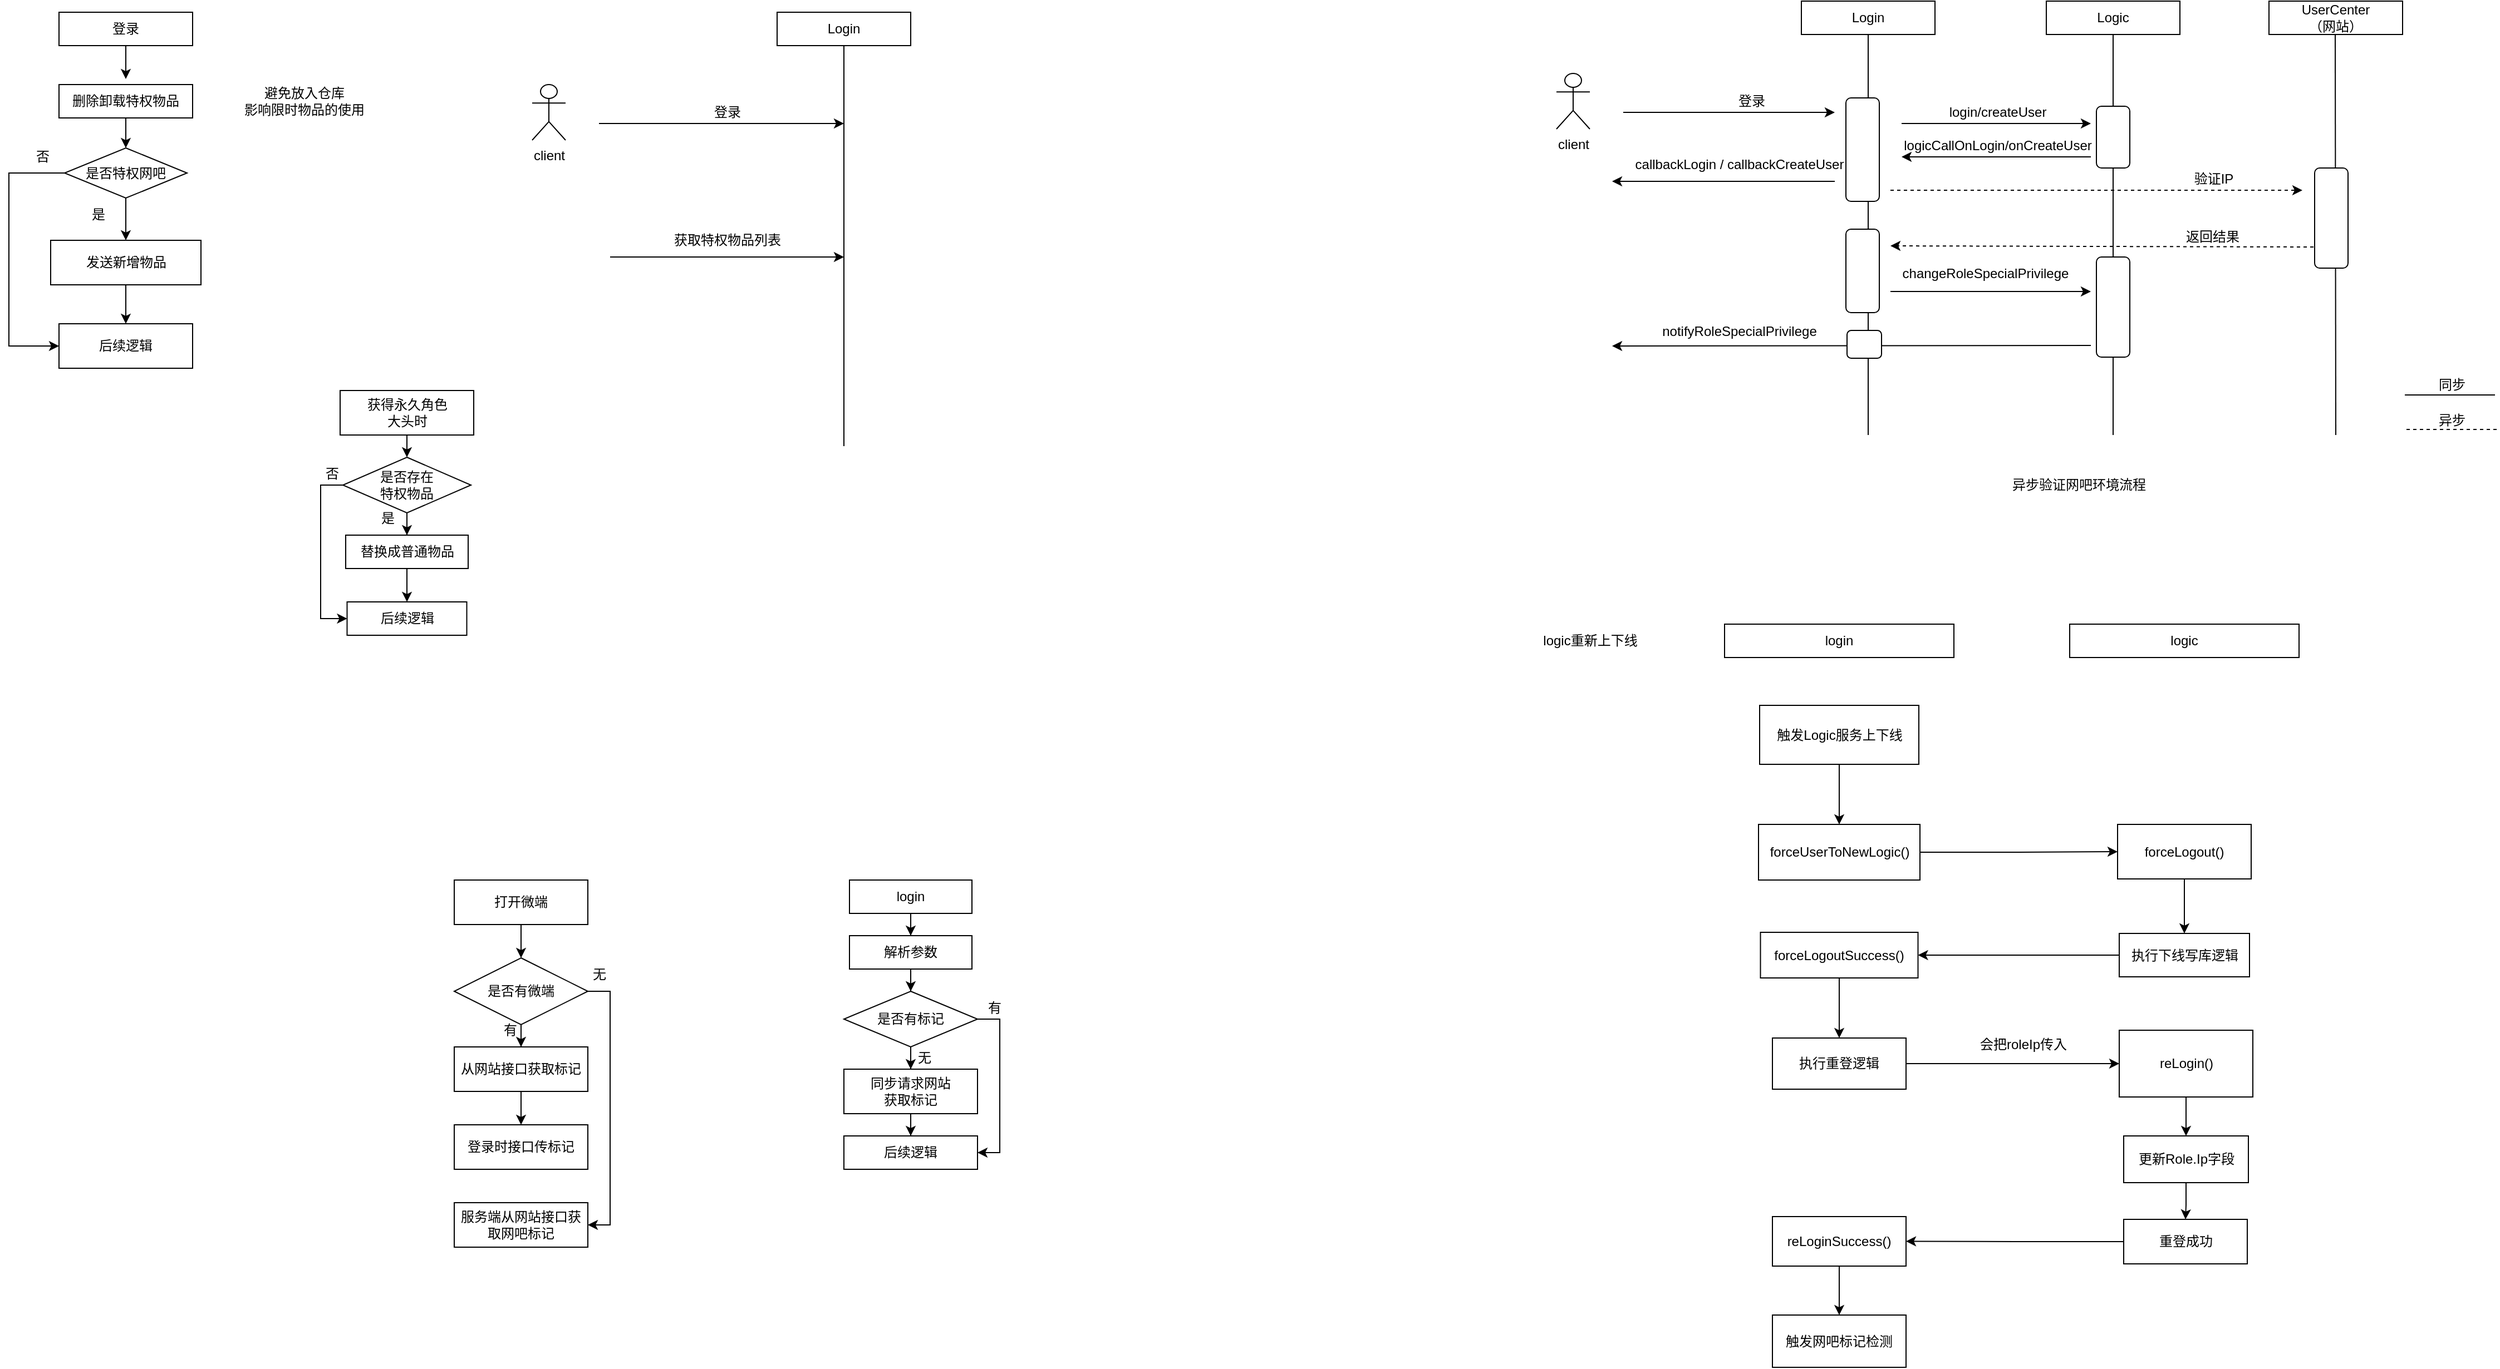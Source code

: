 <mxfile version="21.3.5" type="github">
  <diagram name="第 1 页" id="98STv8WHStd1L3syZUIn">
    <mxGraphModel dx="1434" dy="764" grid="0" gridSize="10" guides="1" tooltips="1" connect="1" arrows="1" fold="1" page="1" pageScale="1" pageWidth="4681" pageHeight="3300" math="0" shadow="0">
      <root>
        <mxCell id="0" />
        <mxCell id="1" parent="0" />
        <mxCell id="phvqhUlvL6FENhMKcl7T-6" style="edgeStyle=orthogonalEdgeStyle;rounded=0;orthogonalLoop=1;jettySize=auto;html=1;exitX=0.5;exitY=1;exitDx=0;exitDy=0;" parent="1" source="phvqhUlvL6FENhMKcl7T-1" edge="1">
          <mxGeometry relative="1" as="geometry">
            <mxPoint x="345" y="190" as="targetPoint" />
          </mxGeometry>
        </mxCell>
        <mxCell id="phvqhUlvL6FENhMKcl7T-1" value="登录" style="rounded=0;whiteSpace=wrap;html=1;" parent="1" vertex="1">
          <mxGeometry x="285" y="130" width="120" height="30" as="geometry" />
        </mxCell>
        <mxCell id="phvqhUlvL6FENhMKcl7T-7" style="edgeStyle=orthogonalEdgeStyle;rounded=0;orthogonalLoop=1;jettySize=auto;html=1;exitX=0;exitY=0.5;exitDx=0;exitDy=0;entryX=0;entryY=0.5;entryDx=0;entryDy=0;" parent="1" source="phvqhUlvL6FENhMKcl7T-2" target="phvqhUlvL6FENhMKcl7T-5" edge="1">
          <mxGeometry relative="1" as="geometry">
            <Array as="points">
              <mxPoint x="240" y="275" />
              <mxPoint x="240" y="430" />
            </Array>
          </mxGeometry>
        </mxCell>
        <mxCell id="phvqhUlvL6FENhMKcl7T-9" style="edgeStyle=orthogonalEdgeStyle;rounded=0;orthogonalLoop=1;jettySize=auto;html=1;exitX=0.5;exitY=1;exitDx=0;exitDy=0;" parent="1" source="phvqhUlvL6FENhMKcl7T-2" target="phvqhUlvL6FENhMKcl7T-3" edge="1">
          <mxGeometry relative="1" as="geometry" />
        </mxCell>
        <mxCell id="phvqhUlvL6FENhMKcl7T-2" value="是否特权网吧" style="rhombus;whiteSpace=wrap;html=1;" parent="1" vertex="1">
          <mxGeometry x="290" y="252" width="110" height="45" as="geometry" />
        </mxCell>
        <mxCell id="phvqhUlvL6FENhMKcl7T-11" style="edgeStyle=orthogonalEdgeStyle;rounded=0;orthogonalLoop=1;jettySize=auto;html=1;exitX=0.5;exitY=1;exitDx=0;exitDy=0;entryX=0.5;entryY=0;entryDx=0;entryDy=0;" parent="1" source="phvqhUlvL6FENhMKcl7T-3" target="phvqhUlvL6FENhMKcl7T-5" edge="1">
          <mxGeometry relative="1" as="geometry">
            <mxPoint x="345" y="405" as="targetPoint" />
          </mxGeometry>
        </mxCell>
        <mxCell id="phvqhUlvL6FENhMKcl7T-3" value="发送新增物品" style="whiteSpace=wrap;html=1;" parent="1" vertex="1">
          <mxGeometry x="277.5" y="335" width="135" height="40" as="geometry" />
        </mxCell>
        <mxCell id="phvqhUlvL6FENhMKcl7T-5" value="后续逻辑" style="whiteSpace=wrap;html=1;" parent="1" vertex="1">
          <mxGeometry x="285" y="410" width="120" height="40" as="geometry" />
        </mxCell>
        <mxCell id="phvqhUlvL6FENhMKcl7T-8" value="否" style="text;html=1;align=center;verticalAlign=middle;resizable=0;points=[];autosize=1;strokeColor=none;fillColor=none;" parent="1" vertex="1">
          <mxGeometry x="250" y="245" width="40" height="30" as="geometry" />
        </mxCell>
        <mxCell id="phvqhUlvL6FENhMKcl7T-10" value="是" style="text;html=1;align=center;verticalAlign=middle;resizable=0;points=[];autosize=1;strokeColor=none;fillColor=none;" parent="1" vertex="1">
          <mxGeometry x="300" y="297" width="40" height="30" as="geometry" />
        </mxCell>
        <mxCell id="phvqhUlvL6FENhMKcl7T-13" value="client" style="shape=umlActor;verticalLabelPosition=bottom;verticalAlign=top;html=1;outlineConnect=0;" parent="1" vertex="1">
          <mxGeometry x="710" y="195" width="30" height="50" as="geometry" />
        </mxCell>
        <mxCell id="phvqhUlvL6FENhMKcl7T-15" value="Login" style="rounded=0;whiteSpace=wrap;html=1;" parent="1" vertex="1">
          <mxGeometry x="930" y="130" width="120" height="30" as="geometry" />
        </mxCell>
        <mxCell id="phvqhUlvL6FENhMKcl7T-16" value="" style="endArrow=none;html=1;rounded=0;entryX=0.5;entryY=1;entryDx=0;entryDy=0;" parent="1" target="phvqhUlvL6FENhMKcl7T-15" edge="1">
          <mxGeometry width="50" height="50" relative="1" as="geometry">
            <mxPoint x="990" y="520" as="sourcePoint" />
            <mxPoint x="1030" y="270" as="targetPoint" />
          </mxGeometry>
        </mxCell>
        <mxCell id="phvqhUlvL6FENhMKcl7T-17" value="" style="endArrow=classic;html=1;rounded=0;" parent="1" edge="1">
          <mxGeometry width="50" height="50" relative="1" as="geometry">
            <mxPoint x="770" y="230" as="sourcePoint" />
            <mxPoint x="990" y="230" as="targetPoint" />
          </mxGeometry>
        </mxCell>
        <mxCell id="phvqhUlvL6FENhMKcl7T-18" value="登录" style="text;html=1;align=center;verticalAlign=middle;resizable=0;points=[];autosize=1;strokeColor=none;fillColor=none;" parent="1" vertex="1">
          <mxGeometry x="860" y="205" width="50" height="30" as="geometry" />
        </mxCell>
        <mxCell id="phvqhUlvL6FENhMKcl7T-19" value="" style="endArrow=classic;html=1;rounded=0;" parent="1" edge="1">
          <mxGeometry width="50" height="50" relative="1" as="geometry">
            <mxPoint x="780" y="350" as="sourcePoint" />
            <mxPoint x="990" y="350" as="targetPoint" />
          </mxGeometry>
        </mxCell>
        <mxCell id="phvqhUlvL6FENhMKcl7T-20" value="获取特权物品列表" style="text;html=1;align=center;verticalAlign=middle;resizable=0;points=[];autosize=1;strokeColor=none;fillColor=none;" parent="1" vertex="1">
          <mxGeometry x="825" y="320" width="120" height="30" as="geometry" />
        </mxCell>
        <mxCell id="phvqhUlvL6FENhMKcl7T-28" style="edgeStyle=orthogonalEdgeStyle;rounded=0;orthogonalLoop=1;jettySize=auto;html=1;exitX=0.5;exitY=1;exitDx=0;exitDy=0;entryX=0.5;entryY=0;entryDx=0;entryDy=0;" parent="1" source="phvqhUlvL6FENhMKcl7T-21" target="phvqhUlvL6FENhMKcl7T-26" edge="1">
          <mxGeometry relative="1" as="geometry" />
        </mxCell>
        <mxCell id="phvqhUlvL6FENhMKcl7T-21" value="获得永久角色&lt;br&gt;大头时" style="rounded=0;whiteSpace=wrap;html=1;" parent="1" vertex="1">
          <mxGeometry x="537.5" y="470" width="120" height="40" as="geometry" />
        </mxCell>
        <mxCell id="phvqhUlvL6FENhMKcl7T-23" style="edgeStyle=orthogonalEdgeStyle;rounded=0;orthogonalLoop=1;jettySize=auto;html=1;exitX=0.5;exitY=1;exitDx=0;exitDy=0;" parent="1" source="phvqhUlvL6FENhMKcl7T-22" target="phvqhUlvL6FENhMKcl7T-2" edge="1">
          <mxGeometry relative="1" as="geometry" />
        </mxCell>
        <mxCell id="phvqhUlvL6FENhMKcl7T-22" value="删除卸载特权物品" style="whiteSpace=wrap;html=1;" parent="1" vertex="1">
          <mxGeometry x="285" y="195" width="120" height="30" as="geometry" />
        </mxCell>
        <mxCell id="phvqhUlvL6FENhMKcl7T-24" value="避免放入仓库&lt;br&gt;影响限时物品的使用" style="text;html=1;align=center;verticalAlign=middle;resizable=0;points=[];autosize=1;strokeColor=none;fillColor=none;" parent="1" vertex="1">
          <mxGeometry x="440" y="190" width="130" height="40" as="geometry" />
        </mxCell>
        <mxCell id="phvqhUlvL6FENhMKcl7T-29" style="edgeStyle=orthogonalEdgeStyle;rounded=0;orthogonalLoop=1;jettySize=auto;html=1;exitX=0.5;exitY=1;exitDx=0;exitDy=0;" parent="1" source="phvqhUlvL6FENhMKcl7T-26" target="phvqhUlvL6FENhMKcl7T-27" edge="1">
          <mxGeometry relative="1" as="geometry" />
        </mxCell>
        <mxCell id="phvqhUlvL6FENhMKcl7T-32" style="edgeStyle=orthogonalEdgeStyle;rounded=0;orthogonalLoop=1;jettySize=auto;html=1;exitX=0;exitY=0.5;exitDx=0;exitDy=0;entryX=0;entryY=0.5;entryDx=0;entryDy=0;" parent="1" source="phvqhUlvL6FENhMKcl7T-26" target="phvqhUlvL6FENhMKcl7T-30" edge="1">
          <mxGeometry relative="1" as="geometry" />
        </mxCell>
        <mxCell id="phvqhUlvL6FENhMKcl7T-26" value="是否存在&lt;br&gt;特权物品" style="rhombus;whiteSpace=wrap;html=1;" parent="1" vertex="1">
          <mxGeometry x="540" y="530" width="115" height="50" as="geometry" />
        </mxCell>
        <mxCell id="phvqhUlvL6FENhMKcl7T-31" style="edgeStyle=orthogonalEdgeStyle;rounded=0;orthogonalLoop=1;jettySize=auto;html=1;exitX=0.5;exitY=1;exitDx=0;exitDy=0;" parent="1" source="phvqhUlvL6FENhMKcl7T-27" target="phvqhUlvL6FENhMKcl7T-30" edge="1">
          <mxGeometry relative="1" as="geometry" />
        </mxCell>
        <mxCell id="phvqhUlvL6FENhMKcl7T-27" value="替换成普通物品" style="whiteSpace=wrap;html=1;" parent="1" vertex="1">
          <mxGeometry x="542.5" y="600" width="110" height="30" as="geometry" />
        </mxCell>
        <mxCell id="phvqhUlvL6FENhMKcl7T-30" value="后续逻辑" style="whiteSpace=wrap;html=1;" parent="1" vertex="1">
          <mxGeometry x="543.75" y="660" width="107.5" height="30" as="geometry" />
        </mxCell>
        <mxCell id="phvqhUlvL6FENhMKcl7T-33" value="否" style="text;html=1;align=center;verticalAlign=middle;resizable=0;points=[];autosize=1;strokeColor=none;fillColor=none;" parent="1" vertex="1">
          <mxGeometry x="510" y="530" width="40" height="30" as="geometry" />
        </mxCell>
        <mxCell id="phvqhUlvL6FENhMKcl7T-34" value="是" style="text;html=1;align=center;verticalAlign=middle;resizable=0;points=[];autosize=1;strokeColor=none;fillColor=none;" parent="1" vertex="1">
          <mxGeometry x="560" y="570" width="40" height="30" as="geometry" />
        </mxCell>
        <mxCell id="-RgGbgqcO8dsYhHyFqqt-8" style="edgeStyle=orthogonalEdgeStyle;rounded=0;orthogonalLoop=1;jettySize=auto;html=1;" parent="1" source="-RgGbgqcO8dsYhHyFqqt-2" target="-RgGbgqcO8dsYhHyFqqt-3" edge="1">
          <mxGeometry relative="1" as="geometry" />
        </mxCell>
        <mxCell id="-RgGbgqcO8dsYhHyFqqt-2" value="打开微端" style="rounded=0;whiteSpace=wrap;html=1;" parent="1" vertex="1">
          <mxGeometry x="640" y="910" width="120" height="40" as="geometry" />
        </mxCell>
        <mxCell id="-RgGbgqcO8dsYhHyFqqt-7" style="edgeStyle=orthogonalEdgeStyle;rounded=0;orthogonalLoop=1;jettySize=auto;html=1;exitX=1;exitY=0.5;exitDx=0;exitDy=0;entryX=1;entryY=0.5;entryDx=0;entryDy=0;" parent="1" source="-RgGbgqcO8dsYhHyFqqt-3" target="-RgGbgqcO8dsYhHyFqqt-6" edge="1">
          <mxGeometry relative="1" as="geometry" />
        </mxCell>
        <mxCell id="-RgGbgqcO8dsYhHyFqqt-10" style="edgeStyle=orthogonalEdgeStyle;rounded=0;orthogonalLoop=1;jettySize=auto;html=1;exitX=0.5;exitY=1;exitDx=0;exitDy=0;" parent="1" source="-RgGbgqcO8dsYhHyFqqt-3" target="-RgGbgqcO8dsYhHyFqqt-4" edge="1">
          <mxGeometry relative="1" as="geometry" />
        </mxCell>
        <mxCell id="-RgGbgqcO8dsYhHyFqqt-3" value="是否有微端" style="rhombus;whiteSpace=wrap;html=1;" parent="1" vertex="1">
          <mxGeometry x="640" y="980" width="120" height="60" as="geometry" />
        </mxCell>
        <mxCell id="-RgGbgqcO8dsYhHyFqqt-11" style="edgeStyle=orthogonalEdgeStyle;rounded=0;orthogonalLoop=1;jettySize=auto;html=1;exitX=0.5;exitY=1;exitDx=0;exitDy=0;" parent="1" source="-RgGbgqcO8dsYhHyFqqt-4" target="-RgGbgqcO8dsYhHyFqqt-5" edge="1">
          <mxGeometry relative="1" as="geometry" />
        </mxCell>
        <mxCell id="-RgGbgqcO8dsYhHyFqqt-4" value="从网站接口获取标记" style="rounded=0;whiteSpace=wrap;html=1;" parent="1" vertex="1">
          <mxGeometry x="640" y="1060" width="120" height="40" as="geometry" />
        </mxCell>
        <mxCell id="-RgGbgqcO8dsYhHyFqqt-5" value="登录时接口传标记" style="rounded=0;whiteSpace=wrap;html=1;" parent="1" vertex="1">
          <mxGeometry x="640" y="1130" width="120" height="40" as="geometry" />
        </mxCell>
        <mxCell id="-RgGbgqcO8dsYhHyFqqt-6" value="服务端从网站接口获取网吧标记" style="whiteSpace=wrap;html=1;" parent="1" vertex="1">
          <mxGeometry x="640" y="1200" width="120" height="40" as="geometry" />
        </mxCell>
        <mxCell id="-RgGbgqcO8dsYhHyFqqt-20" style="edgeStyle=orthogonalEdgeStyle;rounded=0;orthogonalLoop=1;jettySize=auto;html=1;exitX=0.5;exitY=1;exitDx=0;exitDy=0;" parent="1" source="-RgGbgqcO8dsYhHyFqqt-12" target="-RgGbgqcO8dsYhHyFqqt-14" edge="1">
          <mxGeometry relative="1" as="geometry" />
        </mxCell>
        <mxCell id="-RgGbgqcO8dsYhHyFqqt-12" value="login" style="whiteSpace=wrap;html=1;" parent="1" vertex="1">
          <mxGeometry x="995" y="910" width="110" height="30" as="geometry" />
        </mxCell>
        <mxCell id="-RgGbgqcO8dsYhHyFqqt-19" style="edgeStyle=orthogonalEdgeStyle;rounded=0;orthogonalLoop=1;jettySize=auto;html=1;exitX=0.5;exitY=1;exitDx=0;exitDy=0;" parent="1" source="-RgGbgqcO8dsYhHyFqqt-14" target="-RgGbgqcO8dsYhHyFqqt-16" edge="1">
          <mxGeometry relative="1" as="geometry" />
        </mxCell>
        <mxCell id="-RgGbgqcO8dsYhHyFqqt-14" value="解析参数" style="whiteSpace=wrap;html=1;" parent="1" vertex="1">
          <mxGeometry x="995" y="960" width="110" height="30" as="geometry" />
        </mxCell>
        <mxCell id="-RgGbgqcO8dsYhHyFqqt-18" style="edgeStyle=orthogonalEdgeStyle;rounded=0;orthogonalLoop=1;jettySize=auto;html=1;exitX=0.5;exitY=1;exitDx=0;exitDy=0;" parent="1" source="-RgGbgqcO8dsYhHyFqqt-16" target="-RgGbgqcO8dsYhHyFqqt-17" edge="1">
          <mxGeometry relative="1" as="geometry" />
        </mxCell>
        <mxCell id="-RgGbgqcO8dsYhHyFqqt-22" style="edgeStyle=orthogonalEdgeStyle;rounded=0;orthogonalLoop=1;jettySize=auto;html=1;exitX=1;exitY=0.5;exitDx=0;exitDy=0;entryX=1;entryY=0.5;entryDx=0;entryDy=0;" parent="1" source="-RgGbgqcO8dsYhHyFqqt-16" target="-RgGbgqcO8dsYhHyFqqt-21" edge="1">
          <mxGeometry relative="1" as="geometry" />
        </mxCell>
        <mxCell id="-RgGbgqcO8dsYhHyFqqt-16" value="是否有标记" style="rhombus;whiteSpace=wrap;html=1;" parent="1" vertex="1">
          <mxGeometry x="990" y="1010" width="120" height="50" as="geometry" />
        </mxCell>
        <mxCell id="H0Z4SPyuUpIXEGKOyH6C-5" style="edgeStyle=orthogonalEdgeStyle;rounded=0;orthogonalLoop=1;jettySize=auto;html=1;exitX=0.5;exitY=1;exitDx=0;exitDy=0;fontFamily=Helvetica;fontSize=12;fontColor=default;" parent="1" source="-RgGbgqcO8dsYhHyFqqt-17" target="-RgGbgqcO8dsYhHyFqqt-21" edge="1">
          <mxGeometry relative="1" as="geometry" />
        </mxCell>
        <mxCell id="-RgGbgqcO8dsYhHyFqqt-17" value="同步请求网站&lt;br&gt;获取标记" style="whiteSpace=wrap;html=1;" parent="1" vertex="1">
          <mxGeometry x="990" y="1080" width="120" height="40" as="geometry" />
        </mxCell>
        <mxCell id="-RgGbgqcO8dsYhHyFqqt-21" value="后续逻辑" style="whiteSpace=wrap;html=1;" parent="1" vertex="1">
          <mxGeometry x="990" y="1140" width="120" height="30" as="geometry" />
        </mxCell>
        <mxCell id="H0Z4SPyuUpIXEGKOyH6C-1" value="无" style="text;html=1;align=center;verticalAlign=middle;resizable=0;points=[];autosize=1;strokeColor=none;fillColor=none;" parent="1" vertex="1">
          <mxGeometry x="750" y="980" width="40" height="30" as="geometry" />
        </mxCell>
        <mxCell id="H0Z4SPyuUpIXEGKOyH6C-2" value="有" style="text;html=1;align=center;verticalAlign=middle;resizable=0;points=[];autosize=1;strokeColor=none;fillColor=none;" parent="1" vertex="1">
          <mxGeometry x="670" y="1030" width="40" height="30" as="geometry" />
        </mxCell>
        <mxCell id="H0Z4SPyuUpIXEGKOyH6C-3" value="有" style="text;html=1;align=center;verticalAlign=middle;resizable=0;points=[];autosize=1;strokeColor=none;fillColor=none;" parent="1" vertex="1">
          <mxGeometry x="1105" y="1010" width="40" height="30" as="geometry" />
        </mxCell>
        <mxCell id="H0Z4SPyuUpIXEGKOyH6C-4" value="无" style="text;html=1;align=center;verticalAlign=middle;resizable=0;points=[];autosize=1;strokeColor=none;fillColor=none;fontSize=12;fontFamily=Helvetica;fontColor=default;" parent="1" vertex="1">
          <mxGeometry x="1042" y="1055" width="40" height="30" as="geometry" />
        </mxCell>
        <mxCell id="SCZScGobW7Ff4dPXzGE5-6" value="client" style="shape=umlActor;verticalLabelPosition=bottom;verticalAlign=top;html=1;outlineConnect=0;" parent="1" vertex="1">
          <mxGeometry x="1630" y="185" width="30" height="50" as="geometry" />
        </mxCell>
        <mxCell id="SCZScGobW7Ff4dPXzGE5-7" value="Login" style="rounded=0;whiteSpace=wrap;html=1;" parent="1" vertex="1">
          <mxGeometry x="1850" y="120" width="120" height="30" as="geometry" />
        </mxCell>
        <mxCell id="SCZScGobW7Ff4dPXzGE5-8" value="" style="endArrow=none;html=1;rounded=0;entryX=0.5;entryY=1;entryDx=0;entryDy=0;" parent="1" target="SCZScGobW7Ff4dPXzGE5-7" edge="1">
          <mxGeometry width="50" height="50" relative="1" as="geometry">
            <mxPoint x="1910" y="510" as="sourcePoint" />
            <mxPoint x="1950" y="260" as="targetPoint" />
          </mxGeometry>
        </mxCell>
        <mxCell id="SCZScGobW7Ff4dPXzGE5-9" value="" style="endArrow=classic;html=1;rounded=0;" parent="1" edge="1">
          <mxGeometry width="50" height="50" relative="1" as="geometry">
            <mxPoint x="1690" y="220" as="sourcePoint" />
            <mxPoint x="1880" y="220" as="targetPoint" />
          </mxGeometry>
        </mxCell>
        <mxCell id="SCZScGobW7Ff4dPXzGE5-10" value="登录" style="text;html=1;align=center;verticalAlign=middle;resizable=0;points=[];autosize=1;strokeColor=none;fillColor=none;" parent="1" vertex="1">
          <mxGeometry x="1780" y="195" width="50" height="30" as="geometry" />
        </mxCell>
        <mxCell id="SCZScGobW7Ff4dPXzGE5-11" value="" style="endArrow=classic;html=1;rounded=0;" parent="1" edge="1">
          <mxGeometry width="50" height="50" relative="1" as="geometry">
            <mxPoint x="1880" y="282" as="sourcePoint" />
            <mxPoint x="1680" y="282" as="targetPoint" />
          </mxGeometry>
        </mxCell>
        <mxCell id="SCZScGobW7Ff4dPXzGE5-12" value="callbackLogin /&amp;nbsp;callbackCreateUser" style="text;html=1;align=center;verticalAlign=middle;resizable=0;points=[];autosize=1;strokeColor=none;fillColor=none;" parent="1" vertex="1">
          <mxGeometry x="1691.5" y="254" width="205" height="26" as="geometry" />
        </mxCell>
        <mxCell id="SCZScGobW7Ff4dPXzGE5-13" value="Logic" style="rounded=0;whiteSpace=wrap;html=1;" parent="1" vertex="1">
          <mxGeometry x="2070" y="120" width="120" height="30" as="geometry" />
        </mxCell>
        <mxCell id="SCZScGobW7Ff4dPXzGE5-14" value="" style="endArrow=none;html=1;rounded=0;entryX=0.5;entryY=1;entryDx=0;entryDy=0;" parent="1" source="SCZScGobW7Ff4dPXzGE5-19" target="SCZScGobW7Ff4dPXzGE5-13" edge="1">
          <mxGeometry width="50" height="50" relative="1" as="geometry">
            <mxPoint x="2130" y="520" as="sourcePoint" />
            <mxPoint x="2150" y="180" as="targetPoint" />
          </mxGeometry>
        </mxCell>
        <mxCell id="SCZScGobW7Ff4dPXzGE5-16" value="" style="rounded=1;whiteSpace=wrap;html=1;" parent="1" vertex="1">
          <mxGeometry x="1890" y="207" width="30" height="93" as="geometry" />
        </mxCell>
        <mxCell id="SCZScGobW7Ff4dPXzGE5-20" value="" style="endArrow=none;html=1;rounded=0;entryX=0.5;entryY=1;entryDx=0;entryDy=0;" parent="1" source="SCZScGobW7Ff4dPXzGE5-38" target="SCZScGobW7Ff4dPXzGE5-19" edge="1">
          <mxGeometry width="50" height="50" relative="1" as="geometry">
            <mxPoint x="2130" y="510" as="sourcePoint" />
            <mxPoint x="2130" y="150" as="targetPoint" />
          </mxGeometry>
        </mxCell>
        <mxCell id="SCZScGobW7Ff4dPXzGE5-19" value="" style="rounded=1;whiteSpace=wrap;html=1;" parent="1" vertex="1">
          <mxGeometry x="2115" y="214.5" width="30" height="55.5" as="geometry" />
        </mxCell>
        <mxCell id="SCZScGobW7Ff4dPXzGE5-21" value="" style="endArrow=classic;html=1;rounded=0;" parent="1" edge="1">
          <mxGeometry width="50" height="50" relative="1" as="geometry">
            <mxPoint x="1940" y="230" as="sourcePoint" />
            <mxPoint x="2110" y="230" as="targetPoint" />
          </mxGeometry>
        </mxCell>
        <mxCell id="SCZScGobW7Ff4dPXzGE5-22" value="login/createUser" style="text;html=1;align=center;verticalAlign=middle;resizable=0;points=[];autosize=1;strokeColor=none;fillColor=none;" parent="1" vertex="1">
          <mxGeometry x="1973" y="207" width="105" height="26" as="geometry" />
        </mxCell>
        <mxCell id="SCZScGobW7Ff4dPXzGE5-23" value="" style="endArrow=classic;html=1;rounded=0;" parent="1" edge="1">
          <mxGeometry width="50" height="50" relative="1" as="geometry">
            <mxPoint x="2110" y="260" as="sourcePoint" />
            <mxPoint x="1940" y="260" as="targetPoint" />
          </mxGeometry>
        </mxCell>
        <mxCell id="SCZScGobW7Ff4dPXzGE5-24" value="logicCallOnLogin/onCreateUser" style="text;html=1;align=center;verticalAlign=middle;resizable=0;points=[];autosize=1;strokeColor=none;fillColor=none;" parent="1" vertex="1">
          <mxGeometry x="1932" y="237" width="187" height="26" as="geometry" />
        </mxCell>
        <mxCell id="SCZScGobW7Ff4dPXzGE5-26" value="UserCenter&lt;br&gt;（网站）" style="rounded=0;whiteSpace=wrap;html=1;" parent="1" vertex="1">
          <mxGeometry x="2270" y="120" width="120" height="30" as="geometry" />
        </mxCell>
        <mxCell id="SCZScGobW7Ff4dPXzGE5-27" value="" style="endArrow=none;html=1;rounded=0;entryX=0.5;entryY=1;entryDx=0;entryDy=0;" parent="1" edge="1">
          <mxGeometry width="50" height="50" relative="1" as="geometry">
            <mxPoint x="2330" y="510" as="sourcePoint" />
            <mxPoint x="2329.5" y="150" as="targetPoint" />
          </mxGeometry>
        </mxCell>
        <mxCell id="SCZScGobW7Ff4dPXzGE5-28" value="" style="endArrow=classic;html=1;rounded=0;dashed=1;" parent="1" edge="1">
          <mxGeometry width="50" height="50" relative="1" as="geometry">
            <mxPoint x="1930" y="290" as="sourcePoint" />
            <mxPoint x="2300" y="290" as="targetPoint" />
          </mxGeometry>
        </mxCell>
        <mxCell id="SCZScGobW7Ff4dPXzGE5-29" value="" style="rounded=1;whiteSpace=wrap;html=1;" parent="1" vertex="1">
          <mxGeometry x="2311" y="270" width="30" height="90" as="geometry" />
        </mxCell>
        <mxCell id="SCZScGobW7Ff4dPXzGE5-30" value="" style="rounded=1;whiteSpace=wrap;html=1;" parent="1" vertex="1">
          <mxGeometry x="1890" y="325" width="30" height="75" as="geometry" />
        </mxCell>
        <mxCell id="SCZScGobW7Ff4dPXzGE5-31" value="验证IP" style="text;html=1;align=center;verticalAlign=middle;resizable=0;points=[];autosize=1;strokeColor=none;fillColor=none;" parent="1" vertex="1">
          <mxGeometry x="2190" y="265" width="60" height="30" as="geometry" />
        </mxCell>
        <mxCell id="SCZScGobW7Ff4dPXzGE5-33" value="" style="endArrow=classic;html=1;rounded=0;dashed=1;" parent="1" edge="1">
          <mxGeometry width="50" height="50" relative="1" as="geometry">
            <mxPoint x="2310" y="341" as="sourcePoint" />
            <mxPoint x="1930" y="340" as="targetPoint" />
          </mxGeometry>
        </mxCell>
        <mxCell id="SCZScGobW7Ff4dPXzGE5-34" value="返回结果" style="text;html=1;align=center;verticalAlign=middle;resizable=0;points=[];autosize=1;strokeColor=none;fillColor=none;" parent="1" vertex="1">
          <mxGeometry x="2184" y="317" width="70" height="30" as="geometry" />
        </mxCell>
        <mxCell id="SCZScGobW7Ff4dPXzGE5-39" value="" style="endArrow=none;html=1;rounded=0;entryX=0.5;entryY=1;entryDx=0;entryDy=0;" parent="1" target="SCZScGobW7Ff4dPXzGE5-38" edge="1">
          <mxGeometry width="50" height="50" relative="1" as="geometry">
            <mxPoint x="2130" y="510" as="sourcePoint" />
            <mxPoint x="2130" y="270" as="targetPoint" />
          </mxGeometry>
        </mxCell>
        <mxCell id="SCZScGobW7Ff4dPXzGE5-38" value="" style="rounded=1;whiteSpace=wrap;html=1;" parent="1" vertex="1">
          <mxGeometry x="2115" y="350" width="30" height="90" as="geometry" />
        </mxCell>
        <mxCell id="SCZScGobW7Ff4dPXzGE5-40" value="" style="endArrow=classic;html=1;rounded=0;" parent="1" edge="1">
          <mxGeometry width="50" height="50" relative="1" as="geometry">
            <mxPoint x="1930" y="381" as="sourcePoint" />
            <mxPoint x="2110" y="381" as="targetPoint" />
          </mxGeometry>
        </mxCell>
        <mxCell id="SCZScGobW7Ff4dPXzGE5-42" value="changeRoleSpecialPrivilege" style="text;html=1;align=center;verticalAlign=middle;resizable=0;points=[];autosize=1;strokeColor=none;fillColor=none;" parent="1" vertex="1">
          <mxGeometry x="1930" y="350" width="170" height="30" as="geometry" />
        </mxCell>
        <mxCell id="SCZScGobW7Ff4dPXzGE5-43" value="notifyRoleSpecialPrivilege" style="text;html=1;align=center;verticalAlign=middle;resizable=0;points=[];autosize=1;strokeColor=none;fillColor=none;" parent="1" vertex="1">
          <mxGeometry x="1714" y="402" width="160" height="30" as="geometry" />
        </mxCell>
        <mxCell id="SCZScGobW7Ff4dPXzGE5-45" value="" style="edgeStyle=none;orthogonalLoop=1;jettySize=auto;html=1;rounded=0;" parent="1" edge="1">
          <mxGeometry width="100" relative="1" as="geometry">
            <mxPoint x="2110" y="429.5" as="sourcePoint" />
            <mxPoint x="1680" y="430" as="targetPoint" />
            <Array as="points" />
          </mxGeometry>
        </mxCell>
        <mxCell id="SCZScGobW7Ff4dPXzGE5-48" value="" style="endArrow=none;html=1;rounded=0;" parent="1" edge="1">
          <mxGeometry width="50" height="50" relative="1" as="geometry">
            <mxPoint x="2392" y="474" as="sourcePoint" />
            <mxPoint x="2473" y="474" as="targetPoint" />
          </mxGeometry>
        </mxCell>
        <mxCell id="SCZScGobW7Ff4dPXzGE5-49" value="同步" style="text;html=1;align=center;verticalAlign=middle;resizable=0;points=[];autosize=1;strokeColor=none;fillColor=none;" parent="1" vertex="1">
          <mxGeometry x="2413" y="452" width="42" height="26" as="geometry" />
        </mxCell>
        <mxCell id="SCZScGobW7Ff4dPXzGE5-50" value="" style="endArrow=none;html=1;rounded=0;dashed=1;" parent="1" edge="1">
          <mxGeometry width="50" height="50" relative="1" as="geometry">
            <mxPoint x="2393.5" y="505" as="sourcePoint" />
            <mxPoint x="2475" y="505" as="targetPoint" />
          </mxGeometry>
        </mxCell>
        <mxCell id="SCZScGobW7Ff4dPXzGE5-51" value="异步" style="text;html=1;align=center;verticalAlign=middle;resizable=0;points=[];autosize=1;strokeColor=none;fillColor=none;" parent="1" vertex="1">
          <mxGeometry x="2413" y="484" width="42" height="26" as="geometry" />
        </mxCell>
        <mxCell id="SCZScGobW7Ff4dPXzGE5-53" value="" style="rounded=1;whiteSpace=wrap;html=1;" parent="1" vertex="1">
          <mxGeometry x="1891" y="416" width="31" height="25" as="geometry" />
        </mxCell>
        <mxCell id="SCZScGobW7Ff4dPXzGE5-54" value="异步验证网吧环境流程" style="text;html=1;align=center;verticalAlign=middle;resizable=0;points=[];autosize=1;strokeColor=none;fillColor=none;" parent="1" vertex="1">
          <mxGeometry x="2030" y="542" width="138" height="26" as="geometry" />
        </mxCell>
        <mxCell id="D8hZOTpVzsQBn0UhzIU5-1" value="login" style="whiteSpace=wrap;html=1;" vertex="1" parent="1">
          <mxGeometry x="1781" y="680" width="206" height="30" as="geometry" />
        </mxCell>
        <mxCell id="D8hZOTpVzsQBn0UhzIU5-9" style="edgeStyle=orthogonalEdgeStyle;rounded=0;orthogonalLoop=1;jettySize=auto;html=1;exitX=0.5;exitY=1;exitDx=0;exitDy=0;" edge="1" parent="1" source="D8hZOTpVzsQBn0UhzIU5-2" target="D8hZOTpVzsQBn0UhzIU5-3">
          <mxGeometry relative="1" as="geometry" />
        </mxCell>
        <mxCell id="D8hZOTpVzsQBn0UhzIU5-2" value="触发Logic服务上下线" style="whiteSpace=wrap;html=1;" vertex="1" parent="1">
          <mxGeometry x="1812.5" y="753" width="143" height="53" as="geometry" />
        </mxCell>
        <mxCell id="D8hZOTpVzsQBn0UhzIU5-10" style="edgeStyle=orthogonalEdgeStyle;rounded=0;orthogonalLoop=1;jettySize=auto;html=1;exitX=1;exitY=0.5;exitDx=0;exitDy=0;" edge="1" parent="1" source="D8hZOTpVzsQBn0UhzIU5-3" target="D8hZOTpVzsQBn0UhzIU5-5">
          <mxGeometry relative="1" as="geometry" />
        </mxCell>
        <mxCell id="D8hZOTpVzsQBn0UhzIU5-3" value="forceUserToNewLogic()" style="whiteSpace=wrap;html=1;" vertex="1" parent="1">
          <mxGeometry x="1811.5" y="860" width="145" height="50" as="geometry" />
        </mxCell>
        <mxCell id="D8hZOTpVzsQBn0UhzIU5-11" style="edgeStyle=orthogonalEdgeStyle;rounded=0;orthogonalLoop=1;jettySize=auto;html=1;exitX=0.5;exitY=1;exitDx=0;exitDy=0;" edge="1" parent="1" source="D8hZOTpVzsQBn0UhzIU5-5" target="D8hZOTpVzsQBn0UhzIU5-7">
          <mxGeometry relative="1" as="geometry" />
        </mxCell>
        <mxCell id="D8hZOTpVzsQBn0UhzIU5-5" value="forceLogout()" style="whiteSpace=wrap;html=1;" vertex="1" parent="1">
          <mxGeometry x="2134" y="860" width="120" height="49" as="geometry" />
        </mxCell>
        <mxCell id="D8hZOTpVzsQBn0UhzIU5-6" value="logic" style="whiteSpace=wrap;html=1;" vertex="1" parent="1">
          <mxGeometry x="2091" y="680" width="206" height="30" as="geometry" />
        </mxCell>
        <mxCell id="D8hZOTpVzsQBn0UhzIU5-12" style="edgeStyle=orthogonalEdgeStyle;rounded=0;orthogonalLoop=1;jettySize=auto;html=1;" edge="1" parent="1" source="D8hZOTpVzsQBn0UhzIU5-7" target="D8hZOTpVzsQBn0UhzIU5-8">
          <mxGeometry relative="1" as="geometry" />
        </mxCell>
        <mxCell id="D8hZOTpVzsQBn0UhzIU5-7" value="执行下线写库逻辑" style="whiteSpace=wrap;html=1;" vertex="1" parent="1">
          <mxGeometry x="2135.5" y="958" width="117" height="39" as="geometry" />
        </mxCell>
        <mxCell id="D8hZOTpVzsQBn0UhzIU5-15" style="edgeStyle=orthogonalEdgeStyle;rounded=0;orthogonalLoop=1;jettySize=auto;html=1;exitX=0.5;exitY=1;exitDx=0;exitDy=0;" edge="1" parent="1" source="D8hZOTpVzsQBn0UhzIU5-8" target="D8hZOTpVzsQBn0UhzIU5-13">
          <mxGeometry relative="1" as="geometry" />
        </mxCell>
        <mxCell id="D8hZOTpVzsQBn0UhzIU5-8" value="forceLogoutSuccess()" style="whiteSpace=wrap;html=1;" vertex="1" parent="1">
          <mxGeometry x="1813.25" y="957" width="141.5" height="41" as="geometry" />
        </mxCell>
        <mxCell id="D8hZOTpVzsQBn0UhzIU5-16" style="edgeStyle=orthogonalEdgeStyle;rounded=0;orthogonalLoop=1;jettySize=auto;html=1;exitX=1;exitY=0.5;exitDx=0;exitDy=0;entryX=0;entryY=0.5;entryDx=0;entryDy=0;" edge="1" parent="1" source="D8hZOTpVzsQBn0UhzIU5-13" target="D8hZOTpVzsQBn0UhzIU5-14">
          <mxGeometry relative="1" as="geometry" />
        </mxCell>
        <mxCell id="D8hZOTpVzsQBn0UhzIU5-13" value="执行重登逻辑" style="whiteSpace=wrap;html=1;" vertex="1" parent="1">
          <mxGeometry x="1824" y="1052" width="120" height="46" as="geometry" />
        </mxCell>
        <mxCell id="D8hZOTpVzsQBn0UhzIU5-22" style="edgeStyle=orthogonalEdgeStyle;rounded=0;orthogonalLoop=1;jettySize=auto;html=1;" edge="1" parent="1" source="D8hZOTpVzsQBn0UhzIU5-14" target="D8hZOTpVzsQBn0UhzIU5-18">
          <mxGeometry relative="1" as="geometry" />
        </mxCell>
        <mxCell id="D8hZOTpVzsQBn0UhzIU5-14" value="reLogin()" style="whiteSpace=wrap;html=1;" vertex="1" parent="1">
          <mxGeometry x="2135.5" y="1045" width="120" height="60" as="geometry" />
        </mxCell>
        <mxCell id="D8hZOTpVzsQBn0UhzIU5-17" value="会把roleIp传入" style="text;html=1;align=center;verticalAlign=middle;resizable=0;points=[];autosize=1;strokeColor=none;fillColor=none;" vertex="1" parent="1">
          <mxGeometry x="2001" y="1045" width="96" height="26" as="geometry" />
        </mxCell>
        <mxCell id="D8hZOTpVzsQBn0UhzIU5-23" style="edgeStyle=orthogonalEdgeStyle;rounded=0;orthogonalLoop=1;jettySize=auto;html=1;exitX=0.5;exitY=1;exitDx=0;exitDy=0;" edge="1" parent="1" source="D8hZOTpVzsQBn0UhzIU5-18" target="D8hZOTpVzsQBn0UhzIU5-19">
          <mxGeometry relative="1" as="geometry" />
        </mxCell>
        <mxCell id="D8hZOTpVzsQBn0UhzIU5-18" value="更新Role.Ip字段" style="whiteSpace=wrap;html=1;" vertex="1" parent="1">
          <mxGeometry x="2139.5" y="1140" width="112" height="42" as="geometry" />
        </mxCell>
        <mxCell id="D8hZOTpVzsQBn0UhzIU5-24" style="edgeStyle=orthogonalEdgeStyle;rounded=0;orthogonalLoop=1;jettySize=auto;html=1;" edge="1" parent="1" source="D8hZOTpVzsQBn0UhzIU5-19" target="D8hZOTpVzsQBn0UhzIU5-20">
          <mxGeometry relative="1" as="geometry" />
        </mxCell>
        <mxCell id="D8hZOTpVzsQBn0UhzIU5-19" value="重登成功" style="whiteSpace=wrap;html=1;" vertex="1" parent="1">
          <mxGeometry x="2139.5" y="1215" width="111" height="40" as="geometry" />
        </mxCell>
        <mxCell id="D8hZOTpVzsQBn0UhzIU5-25" style="edgeStyle=orthogonalEdgeStyle;rounded=0;orthogonalLoop=1;jettySize=auto;html=1;exitX=0.5;exitY=1;exitDx=0;exitDy=0;entryX=0.5;entryY=0;entryDx=0;entryDy=0;" edge="1" parent="1" source="D8hZOTpVzsQBn0UhzIU5-20" target="D8hZOTpVzsQBn0UhzIU5-21">
          <mxGeometry relative="1" as="geometry" />
        </mxCell>
        <mxCell id="D8hZOTpVzsQBn0UhzIU5-20" value="reLoginSuccess()" style="whiteSpace=wrap;html=1;" vertex="1" parent="1">
          <mxGeometry x="1824" y="1212.5" width="120" height="44.5" as="geometry" />
        </mxCell>
        <mxCell id="D8hZOTpVzsQBn0UhzIU5-21" value="触发网吧标记检测" style="whiteSpace=wrap;html=1;" vertex="1" parent="1">
          <mxGeometry x="1824" y="1301" width="120" height="47" as="geometry" />
        </mxCell>
        <mxCell id="D8hZOTpVzsQBn0UhzIU5-26" value="logic重新上下线" style="text;html=1;align=center;verticalAlign=middle;resizable=0;points=[];autosize=1;strokeColor=none;fillColor=none;" vertex="1" parent="1">
          <mxGeometry x="1608" y="682" width="103" height="26" as="geometry" />
        </mxCell>
      </root>
    </mxGraphModel>
  </diagram>
</mxfile>
